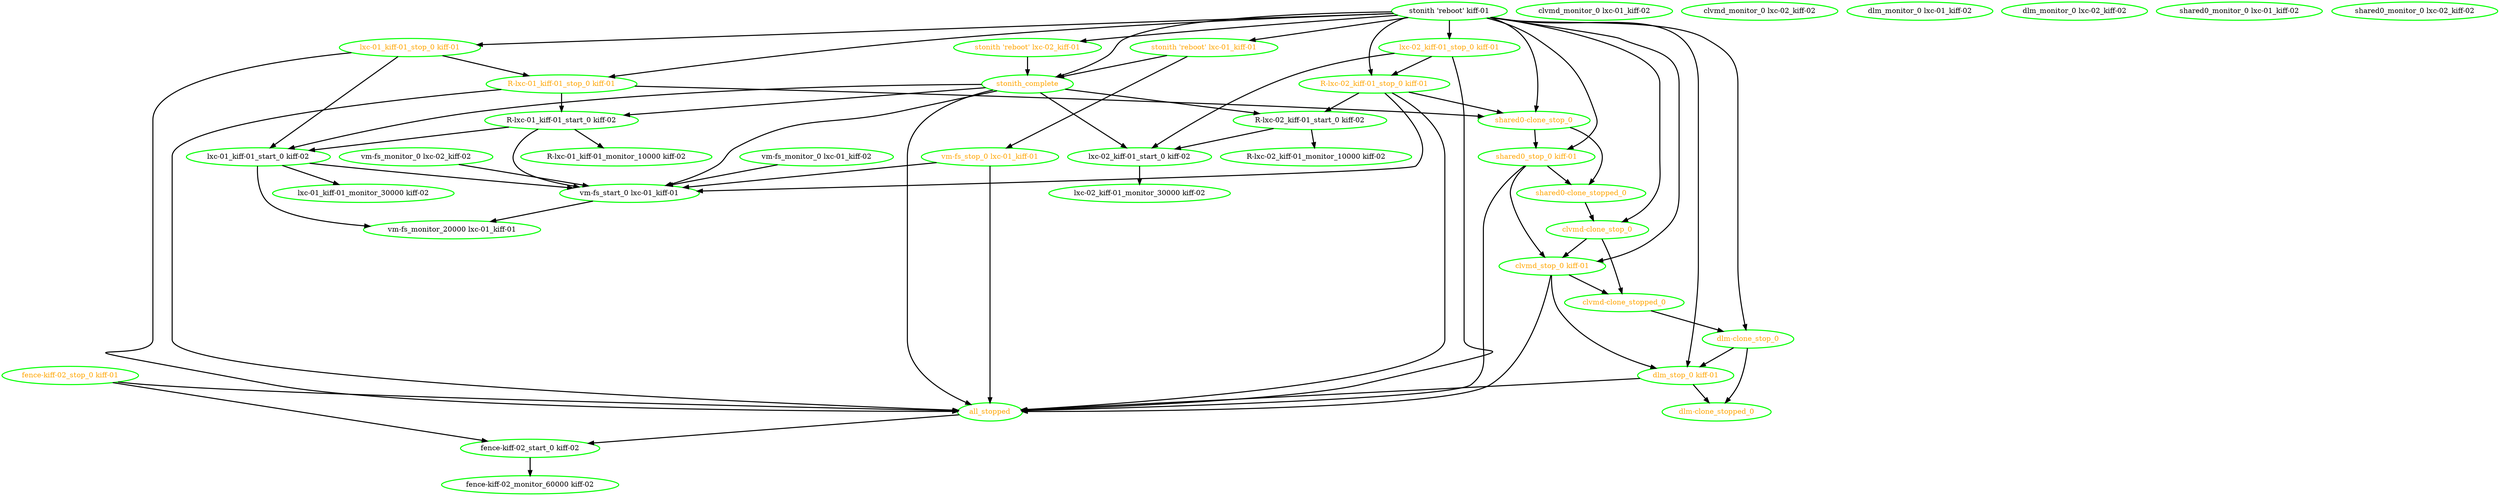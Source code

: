  digraph "g" {
"R-lxc-01_kiff-01_monitor_10000 kiff-02" [ style=bold color="green" fontcolor="black"]
"R-lxc-01_kiff-01_start_0 kiff-02" -> "R-lxc-01_kiff-01_monitor_10000 kiff-02" [ style = bold]
"R-lxc-01_kiff-01_start_0 kiff-02" -> "lxc-01_kiff-01_start_0 kiff-02" [ style = bold]
"R-lxc-01_kiff-01_start_0 kiff-02" -> "vm-fs_start_0 lxc-01_kiff-01" [ style = bold]
"R-lxc-01_kiff-01_start_0 kiff-02" [ style=bold color="green" fontcolor="black"]
"R-lxc-01_kiff-01_stop_0 kiff-01" -> "R-lxc-01_kiff-01_start_0 kiff-02" [ style = bold]
"R-lxc-01_kiff-01_stop_0 kiff-01" -> "all_stopped" [ style = bold]
"R-lxc-01_kiff-01_stop_0 kiff-01" -> "shared0-clone_stop_0" [ style = bold]
"R-lxc-01_kiff-01_stop_0 kiff-01" [ style=bold color="green" fontcolor="orange"]
"R-lxc-02_kiff-01_monitor_10000 kiff-02" [ style=bold color="green" fontcolor="black"]
"R-lxc-02_kiff-01_start_0 kiff-02" -> "R-lxc-02_kiff-01_monitor_10000 kiff-02" [ style = bold]
"R-lxc-02_kiff-01_start_0 kiff-02" -> "lxc-02_kiff-01_start_0 kiff-02" [ style = bold]
"R-lxc-02_kiff-01_start_0 kiff-02" [ style=bold color="green" fontcolor="black"]
"R-lxc-02_kiff-01_stop_0 kiff-01" -> "R-lxc-02_kiff-01_start_0 kiff-02" [ style = bold]
"R-lxc-02_kiff-01_stop_0 kiff-01" -> "all_stopped" [ style = bold]
"R-lxc-02_kiff-01_stop_0 kiff-01" -> "shared0-clone_stop_0" [ style = bold]
"R-lxc-02_kiff-01_stop_0 kiff-01" -> "vm-fs_start_0 lxc-01_kiff-01" [ style = bold]
"R-lxc-02_kiff-01_stop_0 kiff-01" [ style=bold color="green" fontcolor="orange"]
"all_stopped" -> "fence-kiff-02_start_0 kiff-02" [ style = bold]
"all_stopped" [ style=bold color="green" fontcolor="orange"]
"clvmd-clone_stop_0" -> "clvmd-clone_stopped_0" [ style = bold]
"clvmd-clone_stop_0" -> "clvmd_stop_0 kiff-01" [ style = bold]
"clvmd-clone_stop_0" [ style=bold color="green" fontcolor="orange"]
"clvmd-clone_stopped_0" -> "dlm-clone_stop_0" [ style = bold]
"clvmd-clone_stopped_0" [ style=bold color="green" fontcolor="orange"]
"clvmd_monitor_0 lxc-01_kiff-02" [ style=bold color="green" fontcolor="black"]
"clvmd_monitor_0 lxc-02_kiff-02" [ style=bold color="green" fontcolor="black"]
"clvmd_stop_0 kiff-01" -> "all_stopped" [ style = bold]
"clvmd_stop_0 kiff-01" -> "clvmd-clone_stopped_0" [ style = bold]
"clvmd_stop_0 kiff-01" -> "dlm_stop_0 kiff-01" [ style = bold]
"clvmd_stop_0 kiff-01" [ style=bold color="green" fontcolor="orange"]
"dlm-clone_stop_0" -> "dlm-clone_stopped_0" [ style = bold]
"dlm-clone_stop_0" -> "dlm_stop_0 kiff-01" [ style = bold]
"dlm-clone_stop_0" [ style=bold color="green" fontcolor="orange"]
"dlm-clone_stopped_0" [ style=bold color="green" fontcolor="orange"]
"dlm_monitor_0 lxc-01_kiff-02" [ style=bold color="green" fontcolor="black"]
"dlm_monitor_0 lxc-02_kiff-02" [ style=bold color="green" fontcolor="black"]
"dlm_stop_0 kiff-01" -> "all_stopped" [ style = bold]
"dlm_stop_0 kiff-01" -> "dlm-clone_stopped_0" [ style = bold]
"dlm_stop_0 kiff-01" [ style=bold color="green" fontcolor="orange"]
"fence-kiff-02_monitor_60000 kiff-02" [ style=bold color="green" fontcolor="black"]
"fence-kiff-02_start_0 kiff-02" -> "fence-kiff-02_monitor_60000 kiff-02" [ style = bold]
"fence-kiff-02_start_0 kiff-02" [ style=bold color="green" fontcolor="black"]
"fence-kiff-02_stop_0 kiff-01" -> "all_stopped" [ style = bold]
"fence-kiff-02_stop_0 kiff-01" -> "fence-kiff-02_start_0 kiff-02" [ style = bold]
"fence-kiff-02_stop_0 kiff-01" [ style=bold color="green" fontcolor="orange"]
"lxc-01_kiff-01_monitor_30000 kiff-02" [ style=bold color="green" fontcolor="black"]
"lxc-01_kiff-01_start_0 kiff-02" -> "lxc-01_kiff-01_monitor_30000 kiff-02" [ style = bold]
"lxc-01_kiff-01_start_0 kiff-02" -> "vm-fs_monitor_20000 lxc-01_kiff-01" [ style = bold]
"lxc-01_kiff-01_start_0 kiff-02" -> "vm-fs_start_0 lxc-01_kiff-01" [ style = bold]
"lxc-01_kiff-01_start_0 kiff-02" [ style=bold color="green" fontcolor="black"]
"lxc-01_kiff-01_stop_0 kiff-01" -> "R-lxc-01_kiff-01_stop_0 kiff-01" [ style = bold]
"lxc-01_kiff-01_stop_0 kiff-01" -> "all_stopped" [ style = bold]
"lxc-01_kiff-01_stop_0 kiff-01" -> "lxc-01_kiff-01_start_0 kiff-02" [ style = bold]
"lxc-01_kiff-01_stop_0 kiff-01" [ style=bold color="green" fontcolor="orange"]
"lxc-02_kiff-01_monitor_30000 kiff-02" [ style=bold color="green" fontcolor="black"]
"lxc-02_kiff-01_start_0 kiff-02" -> "lxc-02_kiff-01_monitor_30000 kiff-02" [ style = bold]
"lxc-02_kiff-01_start_0 kiff-02" [ style=bold color="green" fontcolor="black"]
"lxc-02_kiff-01_stop_0 kiff-01" -> "R-lxc-02_kiff-01_stop_0 kiff-01" [ style = bold]
"lxc-02_kiff-01_stop_0 kiff-01" -> "all_stopped" [ style = bold]
"lxc-02_kiff-01_stop_0 kiff-01" -> "lxc-02_kiff-01_start_0 kiff-02" [ style = bold]
"lxc-02_kiff-01_stop_0 kiff-01" [ style=bold color="green" fontcolor="orange"]
"shared0-clone_stop_0" -> "shared0-clone_stopped_0" [ style = bold]
"shared0-clone_stop_0" -> "shared0_stop_0 kiff-01" [ style = bold]
"shared0-clone_stop_0" [ style=bold color="green" fontcolor="orange"]
"shared0-clone_stopped_0" -> "clvmd-clone_stop_0" [ style = bold]
"shared0-clone_stopped_0" [ style=bold color="green" fontcolor="orange"]
"shared0_monitor_0 lxc-01_kiff-02" [ style=bold color="green" fontcolor="black"]
"shared0_monitor_0 lxc-02_kiff-02" [ style=bold color="green" fontcolor="black"]
"shared0_stop_0 kiff-01" -> "all_stopped" [ style = bold]
"shared0_stop_0 kiff-01" -> "clvmd_stop_0 kiff-01" [ style = bold]
"shared0_stop_0 kiff-01" -> "shared0-clone_stopped_0" [ style = bold]
"shared0_stop_0 kiff-01" [ style=bold color="green" fontcolor="orange"]
"stonith 'reboot' kiff-01" -> "R-lxc-01_kiff-01_stop_0 kiff-01" [ style = bold]
"stonith 'reboot' kiff-01" -> "R-lxc-02_kiff-01_stop_0 kiff-01" [ style = bold]
"stonith 'reboot' kiff-01" -> "clvmd-clone_stop_0" [ style = bold]
"stonith 'reboot' kiff-01" -> "clvmd_stop_0 kiff-01" [ style = bold]
"stonith 'reboot' kiff-01" -> "dlm-clone_stop_0" [ style = bold]
"stonith 'reboot' kiff-01" -> "dlm_stop_0 kiff-01" [ style = bold]
"stonith 'reboot' kiff-01" -> "lxc-01_kiff-01_stop_0 kiff-01" [ style = bold]
"stonith 'reboot' kiff-01" -> "lxc-02_kiff-01_stop_0 kiff-01" [ style = bold]
"stonith 'reboot' kiff-01" -> "shared0-clone_stop_0" [ style = bold]
"stonith 'reboot' kiff-01" -> "shared0_stop_0 kiff-01" [ style = bold]
"stonith 'reboot' kiff-01" -> "stonith 'reboot' lxc-01_kiff-01" [ style = bold]
"stonith 'reboot' kiff-01" -> "stonith 'reboot' lxc-02_kiff-01" [ style = bold]
"stonith 'reboot' kiff-01" -> "stonith_complete" [ style = bold]
"stonith 'reboot' kiff-01" [ style=bold color="green" fontcolor="black"]
"stonith 'reboot' lxc-01_kiff-01" -> "stonith_complete" [ style = bold]
"stonith 'reboot' lxc-01_kiff-01" -> "vm-fs_stop_0 lxc-01_kiff-01" [ style = bold]
"stonith 'reboot' lxc-01_kiff-01" [ style=bold color="green" fontcolor="orange"]
"stonith 'reboot' lxc-02_kiff-01" -> "stonith_complete" [ style = bold]
"stonith 'reboot' lxc-02_kiff-01" [ style=bold color="green" fontcolor="orange"]
"stonith_complete" -> "R-lxc-01_kiff-01_start_0 kiff-02" [ style = bold]
"stonith_complete" -> "R-lxc-02_kiff-01_start_0 kiff-02" [ style = bold]
"stonith_complete" -> "all_stopped" [ style = bold]
"stonith_complete" -> "lxc-01_kiff-01_start_0 kiff-02" [ style = bold]
"stonith_complete" -> "lxc-02_kiff-01_start_0 kiff-02" [ style = bold]
"stonith_complete" -> "vm-fs_start_0 lxc-01_kiff-01" [ style = bold]
"stonith_complete" [ style=bold color="green" fontcolor="orange"]
"vm-fs_monitor_0 lxc-01_kiff-02" -> "vm-fs_start_0 lxc-01_kiff-01" [ style = bold]
"vm-fs_monitor_0 lxc-01_kiff-02" [ style=bold color="green" fontcolor="black"]
"vm-fs_monitor_0 lxc-02_kiff-02" -> "vm-fs_start_0 lxc-01_kiff-01" [ style = bold]
"vm-fs_monitor_0 lxc-02_kiff-02" [ style=bold color="green" fontcolor="black"]
"vm-fs_monitor_20000 lxc-01_kiff-01" [ style=bold color="green" fontcolor="black"]
"vm-fs_start_0 lxc-01_kiff-01" -> "vm-fs_monitor_20000 lxc-01_kiff-01" [ style = bold]
"vm-fs_start_0 lxc-01_kiff-01" [ style=bold color="green" fontcolor="black"]
"vm-fs_stop_0 lxc-01_kiff-01" -> "all_stopped" [ style = bold]
"vm-fs_stop_0 lxc-01_kiff-01" -> "vm-fs_start_0 lxc-01_kiff-01" [ style = bold]
"vm-fs_stop_0 lxc-01_kiff-01" [ style=bold color="green" fontcolor="orange"]
}
